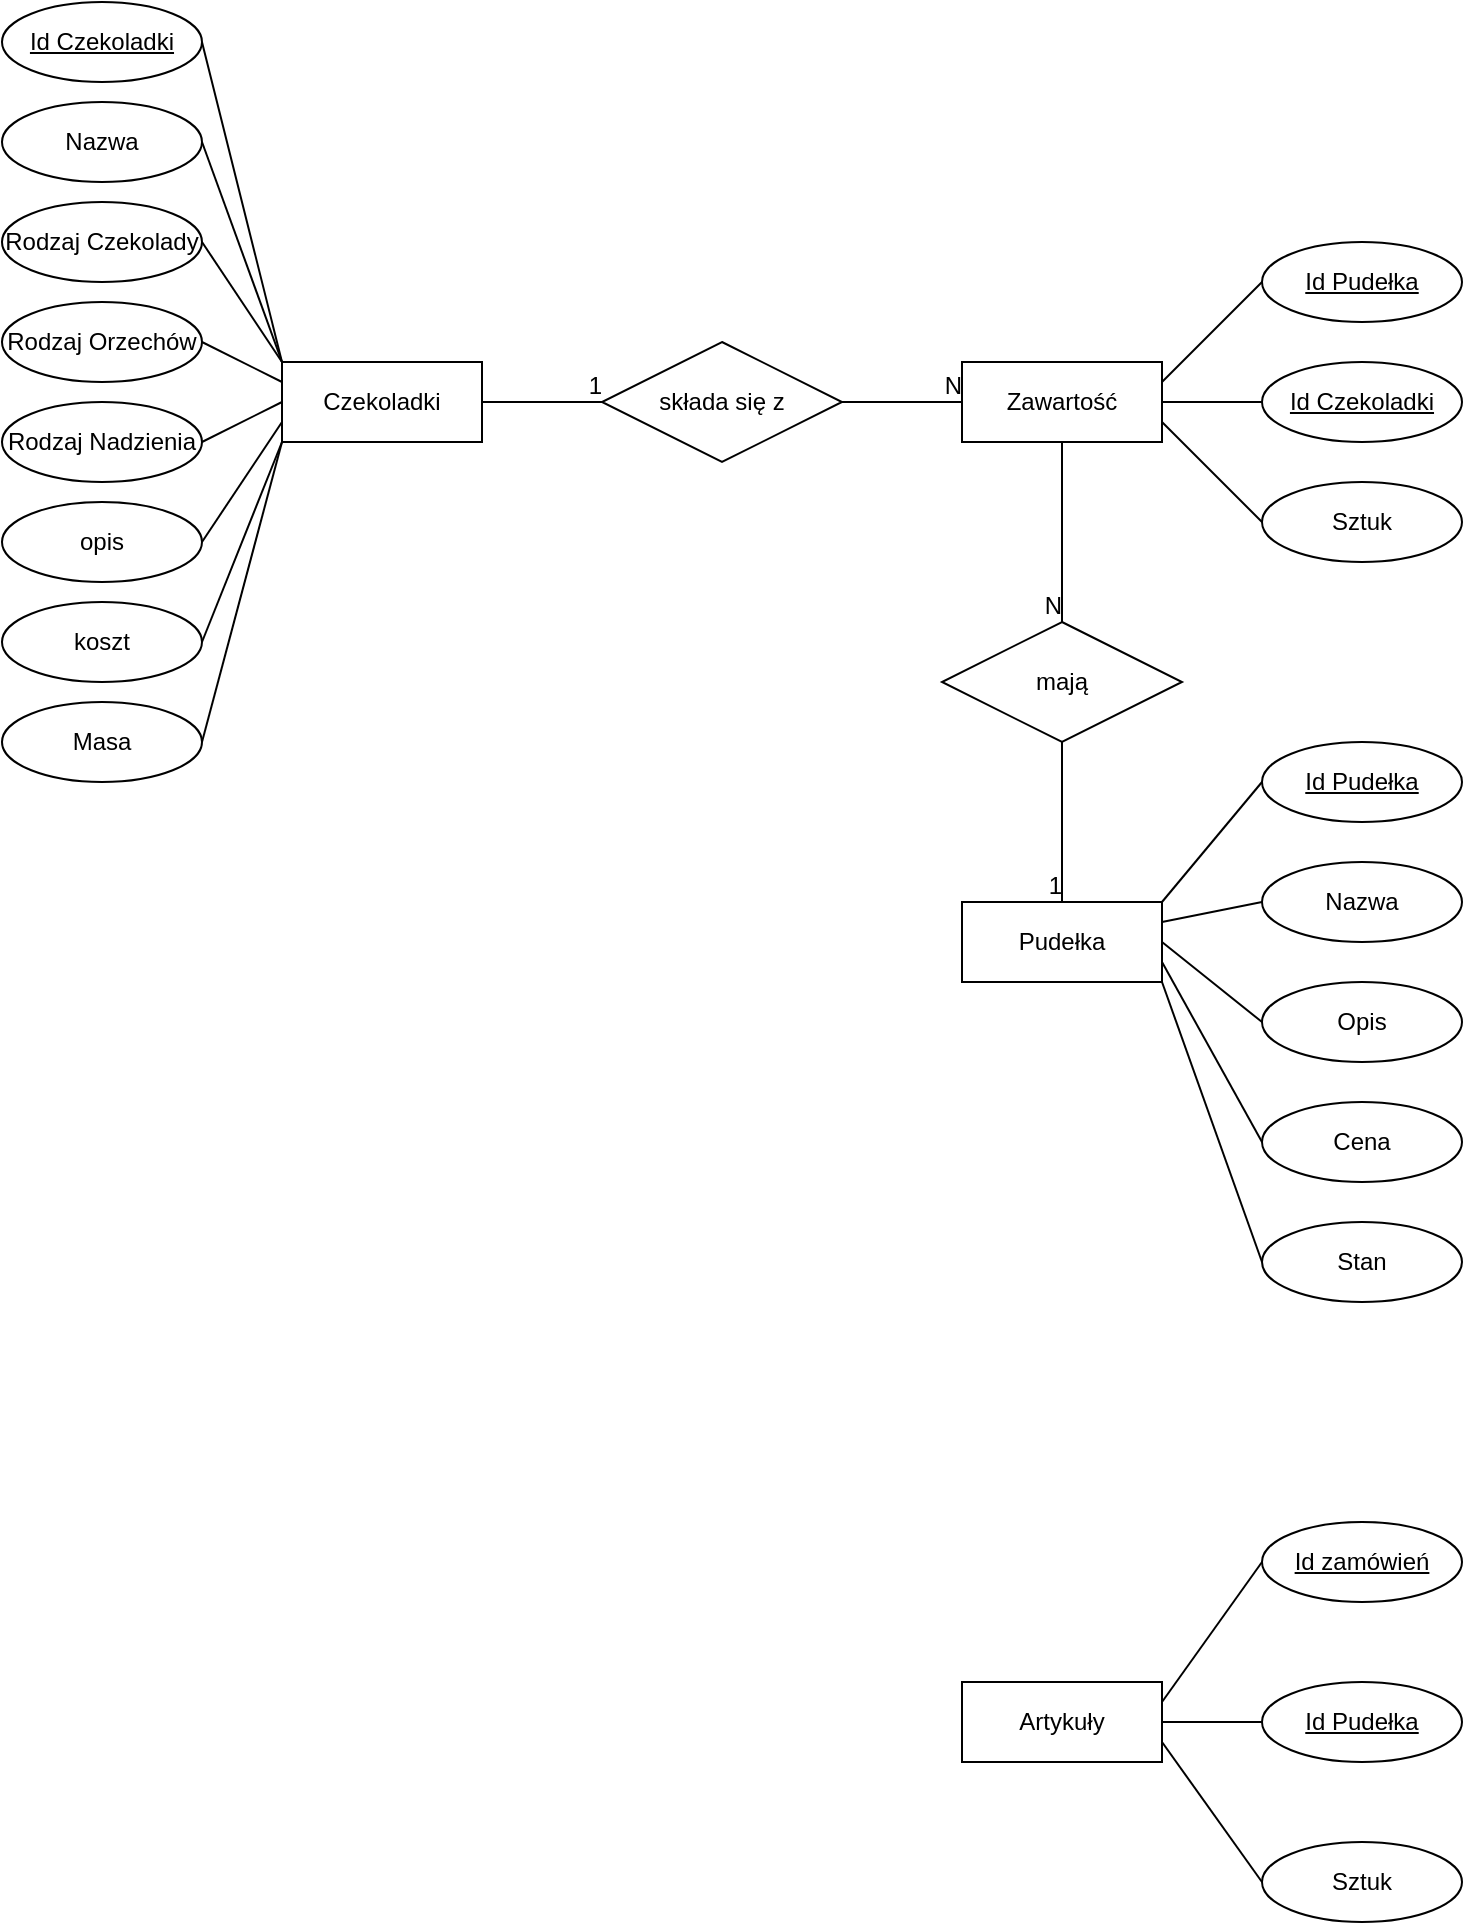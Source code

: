 <mxfile version="17.1.3" type="github">
  <diagram id="jeSzi_7MiTkpFdLR8jUt" name="Page-1">
    <mxGraphModel dx="1038" dy="571" grid="1" gridSize="10" guides="1" tooltips="1" connect="1" arrows="1" fold="1" page="1" pageScale="1" pageWidth="827" pageHeight="1169" math="0" shadow="0">
      <root>
        <mxCell id="0" />
        <mxCell id="1" parent="0" />
        <mxCell id="7sbzueY7cJxux6732NlM-1" value="Id Czekoladki" style="ellipse;whiteSpace=wrap;html=1;align=center;fontStyle=4;" parent="1" vertex="1">
          <mxGeometry x="20" y="40" width="100" height="40" as="geometry" />
        </mxCell>
        <mxCell id="7sbzueY7cJxux6732NlM-2" value="Nazwa" style="ellipse;whiteSpace=wrap;html=1;align=center;" parent="1" vertex="1">
          <mxGeometry x="20" y="90" width="100" height="40" as="geometry" />
        </mxCell>
        <mxCell id="7sbzueY7cJxux6732NlM-3" value="Rodzaj Czekolady" style="ellipse;whiteSpace=wrap;html=1;align=center;" parent="1" vertex="1">
          <mxGeometry x="20" y="140" width="100" height="40" as="geometry" />
        </mxCell>
        <mxCell id="7sbzueY7cJxux6732NlM-4" value="Rodzaj Orzechów" style="ellipse;whiteSpace=wrap;html=1;align=center;" parent="1" vertex="1">
          <mxGeometry x="20" y="190" width="100" height="40" as="geometry" />
        </mxCell>
        <mxCell id="7sbzueY7cJxux6732NlM-7" value="Rodzaj Nadzienia" style="ellipse;whiteSpace=wrap;html=1;align=center;" parent="1" vertex="1">
          <mxGeometry x="20" y="240" width="100" height="40" as="geometry" />
        </mxCell>
        <mxCell id="7sbzueY7cJxux6732NlM-8" value="opis" style="ellipse;whiteSpace=wrap;html=1;align=center;" parent="1" vertex="1">
          <mxGeometry x="20" y="290" width="100" height="40" as="geometry" />
        </mxCell>
        <mxCell id="7sbzueY7cJxux6732NlM-9" value="koszt" style="ellipse;whiteSpace=wrap;html=1;align=center;" parent="1" vertex="1">
          <mxGeometry x="20" y="340" width="100" height="40" as="geometry" />
        </mxCell>
        <mxCell id="7sbzueY7cJxux6732NlM-10" value="Masa" style="ellipse;whiteSpace=wrap;html=1;align=center;" parent="1" vertex="1">
          <mxGeometry x="20" y="390" width="100" height="40" as="geometry" />
        </mxCell>
        <mxCell id="7sbzueY7cJxux6732NlM-11" value="Czekoladki" style="whiteSpace=wrap;html=1;align=center;" parent="1" vertex="1">
          <mxGeometry x="160" y="220" width="100" height="40" as="geometry" />
        </mxCell>
        <mxCell id="7sbzueY7cJxux6732NlM-17" value="składa się z" style="shape=rhombus;perimeter=rhombusPerimeter;whiteSpace=wrap;html=1;align=center;" parent="1" vertex="1">
          <mxGeometry x="320" y="210" width="120" height="60" as="geometry" />
        </mxCell>
        <mxCell id="7sbzueY7cJxux6732NlM-18" value="Zawartość" style="whiteSpace=wrap;html=1;align=center;" parent="1" vertex="1">
          <mxGeometry x="500" y="220" width="100" height="40" as="geometry" />
        </mxCell>
        <mxCell id="7sbzueY7cJxux6732NlM-19" value="Id Pudełka" style="ellipse;whiteSpace=wrap;html=1;align=center;fontStyle=4;" parent="1" vertex="1">
          <mxGeometry x="650" y="160" width="100" height="40" as="geometry" />
        </mxCell>
        <mxCell id="7sbzueY7cJxux6732NlM-20" value="Id Czekoladki" style="ellipse;whiteSpace=wrap;html=1;align=center;fontStyle=4;" parent="1" vertex="1">
          <mxGeometry x="650" y="220" width="100" height="40" as="geometry" />
        </mxCell>
        <mxCell id="7sbzueY7cJxux6732NlM-21" value="" style="endArrow=none;html=1;rounded=0;exitX=1;exitY=0.5;exitDx=0;exitDy=0;entryX=0;entryY=0.5;entryDx=0;entryDy=0;" parent="1" source="7sbzueY7cJxux6732NlM-11" target="7sbzueY7cJxux6732NlM-17" edge="1">
          <mxGeometry relative="1" as="geometry">
            <mxPoint x="254" y="280" as="sourcePoint" />
            <mxPoint x="414" y="280" as="targetPoint" />
          </mxGeometry>
        </mxCell>
        <mxCell id="7sbzueY7cJxux6732NlM-22" value="1" style="resizable=0;html=1;align=right;verticalAlign=bottom;" parent="7sbzueY7cJxux6732NlM-21" connectable="0" vertex="1">
          <mxGeometry x="1" relative="1" as="geometry" />
        </mxCell>
        <mxCell id="7sbzueY7cJxux6732NlM-23" value="" style="endArrow=none;html=1;rounded=0;exitX=1;exitY=0.5;exitDx=0;exitDy=0;entryX=0;entryY=0;entryDx=0;entryDy=0;" parent="1" source="7sbzueY7cJxux6732NlM-1" target="7sbzueY7cJxux6732NlM-11" edge="1">
          <mxGeometry relative="1" as="geometry">
            <mxPoint x="130" y="189" as="sourcePoint" />
            <mxPoint x="270" y="189" as="targetPoint" />
          </mxGeometry>
        </mxCell>
        <mxCell id="7sbzueY7cJxux6732NlM-24" value="" style="endArrow=none;html=1;rounded=0;exitX=1;exitY=0.5;exitDx=0;exitDy=0;entryX=0;entryY=0;entryDx=0;entryDy=0;" parent="1" source="7sbzueY7cJxux6732NlM-2" target="7sbzueY7cJxux6732NlM-11" edge="1">
          <mxGeometry relative="1" as="geometry">
            <mxPoint x="130" y="200" as="sourcePoint" />
            <mxPoint x="290" y="200" as="targetPoint" />
          </mxGeometry>
        </mxCell>
        <mxCell id="7sbzueY7cJxux6732NlM-25" value="" style="endArrow=none;html=1;rounded=0;exitX=1;exitY=0.5;exitDx=0;exitDy=0;entryX=0;entryY=0;entryDx=0;entryDy=0;" parent="1" source="7sbzueY7cJxux6732NlM-3" target="7sbzueY7cJxux6732NlM-11" edge="1">
          <mxGeometry relative="1" as="geometry">
            <mxPoint x="120" y="290" as="sourcePoint" />
            <mxPoint x="280" y="290" as="targetPoint" />
          </mxGeometry>
        </mxCell>
        <mxCell id="7sbzueY7cJxux6732NlM-26" value="" style="endArrow=none;html=1;rounded=0;exitX=1;exitY=0.5;exitDx=0;exitDy=0;entryX=0;entryY=0.25;entryDx=0;entryDy=0;" parent="1" source="7sbzueY7cJxux6732NlM-4" target="7sbzueY7cJxux6732NlM-11" edge="1">
          <mxGeometry relative="1" as="geometry">
            <mxPoint x="150" y="309" as="sourcePoint" />
            <mxPoint x="310" y="309" as="targetPoint" />
          </mxGeometry>
        </mxCell>
        <mxCell id="7sbzueY7cJxux6732NlM-27" value="" style="endArrow=none;html=1;rounded=0;exitX=1;exitY=0.5;exitDx=0;exitDy=0;entryX=0;entryY=0.5;entryDx=0;entryDy=0;" parent="1" source="7sbzueY7cJxux6732NlM-7" target="7sbzueY7cJxux6732NlM-11" edge="1">
          <mxGeometry relative="1" as="geometry">
            <mxPoint x="190" y="320" as="sourcePoint" />
            <mxPoint x="350" y="320" as="targetPoint" />
          </mxGeometry>
        </mxCell>
        <mxCell id="7sbzueY7cJxux6732NlM-28" value="" style="endArrow=none;html=1;rounded=0;exitX=1;exitY=0.5;exitDx=0;exitDy=0;entryX=0;entryY=0.75;entryDx=0;entryDy=0;" parent="1" source="7sbzueY7cJxux6732NlM-8" target="7sbzueY7cJxux6732NlM-11" edge="1">
          <mxGeometry relative="1" as="geometry">
            <mxPoint x="140" y="320" as="sourcePoint" />
            <mxPoint x="300" y="320" as="targetPoint" />
          </mxGeometry>
        </mxCell>
        <mxCell id="7sbzueY7cJxux6732NlM-29" value="" style="endArrow=none;html=1;rounded=0;exitX=1;exitY=0.5;exitDx=0;exitDy=0;entryX=0;entryY=1;entryDx=0;entryDy=0;" parent="1" source="7sbzueY7cJxux6732NlM-9" target="7sbzueY7cJxux6732NlM-11" edge="1">
          <mxGeometry relative="1" as="geometry">
            <mxPoint x="180" y="350" as="sourcePoint" />
            <mxPoint x="340" y="350" as="targetPoint" />
          </mxGeometry>
        </mxCell>
        <mxCell id="7sbzueY7cJxux6732NlM-31" value="" style="endArrow=none;html=1;rounded=0;exitX=1;exitY=0.5;exitDx=0;exitDy=0;entryX=0;entryY=1;entryDx=0;entryDy=0;" parent="1" source="7sbzueY7cJxux6732NlM-10" target="7sbzueY7cJxux6732NlM-11" edge="1">
          <mxGeometry relative="1" as="geometry">
            <mxPoint x="140" y="380" as="sourcePoint" />
            <mxPoint x="300" y="380" as="targetPoint" />
          </mxGeometry>
        </mxCell>
        <mxCell id="7sbzueY7cJxux6732NlM-33" value="" style="endArrow=none;html=1;rounded=0;exitX=1;exitY=0.5;exitDx=0;exitDy=0;entryX=0;entryY=0.5;entryDx=0;entryDy=0;" parent="1" source="7sbzueY7cJxux6732NlM-17" target="7sbzueY7cJxux6732NlM-18" edge="1">
          <mxGeometry relative="1" as="geometry">
            <mxPoint x="370" y="330" as="sourcePoint" />
            <mxPoint x="530" y="330" as="targetPoint" />
          </mxGeometry>
        </mxCell>
        <mxCell id="7sbzueY7cJxux6732NlM-34" value="N" style="resizable=0;html=1;align=right;verticalAlign=bottom;" parent="7sbzueY7cJxux6732NlM-33" connectable="0" vertex="1">
          <mxGeometry x="1" relative="1" as="geometry" />
        </mxCell>
        <mxCell id="7sbzueY7cJxux6732NlM-36" value="Sztuk" style="ellipse;whiteSpace=wrap;html=1;align=center;" parent="1" vertex="1">
          <mxGeometry x="650" y="280" width="100" height="40" as="geometry" />
        </mxCell>
        <mxCell id="7sbzueY7cJxux6732NlM-37" value="" style="endArrow=none;html=1;rounded=0;exitX=1;exitY=0.75;exitDx=0;exitDy=0;entryX=0;entryY=0.5;entryDx=0;entryDy=0;" parent="1" source="7sbzueY7cJxux6732NlM-18" target="7sbzueY7cJxux6732NlM-36" edge="1">
          <mxGeometry relative="1" as="geometry">
            <mxPoint x="370" y="330" as="sourcePoint" />
            <mxPoint x="530" y="330" as="targetPoint" />
          </mxGeometry>
        </mxCell>
        <mxCell id="7sbzueY7cJxux6732NlM-38" value="" style="endArrow=none;html=1;rounded=0;exitX=1;exitY=0.5;exitDx=0;exitDy=0;entryX=0;entryY=0.5;entryDx=0;entryDy=0;" parent="1" source="7sbzueY7cJxux6732NlM-18" target="7sbzueY7cJxux6732NlM-20" edge="1">
          <mxGeometry relative="1" as="geometry">
            <mxPoint x="370" y="330" as="sourcePoint" />
            <mxPoint x="530" y="330" as="targetPoint" />
          </mxGeometry>
        </mxCell>
        <mxCell id="7sbzueY7cJxux6732NlM-39" value="" style="endArrow=none;html=1;rounded=0;exitX=1;exitY=0.25;exitDx=0;exitDy=0;entryX=0;entryY=0.5;entryDx=0;entryDy=0;" parent="1" source="7sbzueY7cJxux6732NlM-18" target="7sbzueY7cJxux6732NlM-19" edge="1">
          <mxGeometry relative="1" as="geometry">
            <mxPoint x="370" y="330" as="sourcePoint" />
            <mxPoint x="530" y="330" as="targetPoint" />
          </mxGeometry>
        </mxCell>
        <mxCell id="sxIRRhfUKeptGHgbCiss-1" value="Pudełka" style="whiteSpace=wrap;html=1;align=center;" vertex="1" parent="1">
          <mxGeometry x="500" y="490" width="100" height="40" as="geometry" />
        </mxCell>
        <mxCell id="sxIRRhfUKeptGHgbCiss-2" value="Id Pudełka" style="ellipse;whiteSpace=wrap;html=1;align=center;fontStyle=4;" vertex="1" parent="1">
          <mxGeometry x="650" y="410" width="100" height="40" as="geometry" />
        </mxCell>
        <mxCell id="sxIRRhfUKeptGHgbCiss-3" value="Nazwa" style="ellipse;whiteSpace=wrap;html=1;align=center;" vertex="1" parent="1">
          <mxGeometry x="650" y="470" width="100" height="40" as="geometry" />
        </mxCell>
        <mxCell id="sxIRRhfUKeptGHgbCiss-4" value="Opis" style="ellipse;whiteSpace=wrap;html=1;align=center;" vertex="1" parent="1">
          <mxGeometry x="650" y="530" width="100" height="40" as="geometry" />
        </mxCell>
        <mxCell id="sxIRRhfUKeptGHgbCiss-5" value="Cena" style="ellipse;whiteSpace=wrap;html=1;align=center;" vertex="1" parent="1">
          <mxGeometry x="650" y="590" width="100" height="40" as="geometry" />
        </mxCell>
        <mxCell id="sxIRRhfUKeptGHgbCiss-6" value="Stan" style="ellipse;whiteSpace=wrap;html=1;align=center;" vertex="1" parent="1">
          <mxGeometry x="650" y="650" width="100" height="40" as="geometry" />
        </mxCell>
        <mxCell id="sxIRRhfUKeptGHgbCiss-7" value="mają" style="shape=rhombus;perimeter=rhombusPerimeter;whiteSpace=wrap;html=1;align=center;" vertex="1" parent="1">
          <mxGeometry x="490" y="350" width="120" height="60" as="geometry" />
        </mxCell>
        <mxCell id="sxIRRhfUKeptGHgbCiss-8" value="" style="endArrow=none;html=1;rounded=0;entryX=0;entryY=0.5;entryDx=0;entryDy=0;exitX=1;exitY=0;exitDx=0;exitDy=0;" edge="1" parent="1" source="sxIRRhfUKeptGHgbCiss-1" target="sxIRRhfUKeptGHgbCiss-2">
          <mxGeometry relative="1" as="geometry">
            <mxPoint x="330" y="470" as="sourcePoint" />
            <mxPoint x="490" y="470" as="targetPoint" />
          </mxGeometry>
        </mxCell>
        <mxCell id="sxIRRhfUKeptGHgbCiss-9" value="" style="endArrow=none;html=1;rounded=0;entryX=0;entryY=0.5;entryDx=0;entryDy=0;exitX=1;exitY=0.25;exitDx=0;exitDy=0;" edge="1" parent="1" source="sxIRRhfUKeptGHgbCiss-1" target="sxIRRhfUKeptGHgbCiss-3">
          <mxGeometry relative="1" as="geometry">
            <mxPoint x="330" y="470" as="sourcePoint" />
            <mxPoint x="490" y="470" as="targetPoint" />
          </mxGeometry>
        </mxCell>
        <mxCell id="sxIRRhfUKeptGHgbCiss-10" value="" style="endArrow=none;html=1;rounded=0;entryX=0;entryY=0.5;entryDx=0;entryDy=0;exitX=1;exitY=0.5;exitDx=0;exitDy=0;" edge="1" parent="1" source="sxIRRhfUKeptGHgbCiss-1" target="sxIRRhfUKeptGHgbCiss-4">
          <mxGeometry relative="1" as="geometry">
            <mxPoint x="330" y="470" as="sourcePoint" />
            <mxPoint x="490" y="470" as="targetPoint" />
          </mxGeometry>
        </mxCell>
        <mxCell id="sxIRRhfUKeptGHgbCiss-11" value="" style="endArrow=none;html=1;rounded=0;entryX=0;entryY=0.5;entryDx=0;entryDy=0;exitX=1;exitY=0.75;exitDx=0;exitDy=0;" edge="1" parent="1" source="sxIRRhfUKeptGHgbCiss-1" target="sxIRRhfUKeptGHgbCiss-5">
          <mxGeometry relative="1" as="geometry">
            <mxPoint x="330" y="470" as="sourcePoint" />
            <mxPoint x="490" y="470" as="targetPoint" />
          </mxGeometry>
        </mxCell>
        <mxCell id="sxIRRhfUKeptGHgbCiss-12" value="" style="endArrow=none;html=1;rounded=0;entryX=0;entryY=0.5;entryDx=0;entryDy=0;exitX=1;exitY=1;exitDx=0;exitDy=0;" edge="1" parent="1" source="sxIRRhfUKeptGHgbCiss-1" target="sxIRRhfUKeptGHgbCiss-6">
          <mxGeometry relative="1" as="geometry">
            <mxPoint x="330" y="470" as="sourcePoint" />
            <mxPoint x="490" y="470" as="targetPoint" />
          </mxGeometry>
        </mxCell>
        <mxCell id="sxIRRhfUKeptGHgbCiss-13" value="" style="endArrow=none;html=1;rounded=0;entryX=0.5;entryY=0;entryDx=0;entryDy=0;exitX=0.5;exitY=1;exitDx=0;exitDy=0;" edge="1" parent="1" source="7sbzueY7cJxux6732NlM-18" target="sxIRRhfUKeptGHgbCiss-7">
          <mxGeometry relative="1" as="geometry">
            <mxPoint x="330" y="470" as="sourcePoint" />
            <mxPoint x="490" y="470" as="targetPoint" />
          </mxGeometry>
        </mxCell>
        <mxCell id="sxIRRhfUKeptGHgbCiss-14" value="N" style="resizable=0;html=1;align=right;verticalAlign=bottom;" connectable="0" vertex="1" parent="sxIRRhfUKeptGHgbCiss-13">
          <mxGeometry x="1" relative="1" as="geometry" />
        </mxCell>
        <mxCell id="sxIRRhfUKeptGHgbCiss-15" value="" style="endArrow=none;html=1;rounded=0;entryX=0.5;entryY=0;entryDx=0;entryDy=0;exitX=0.5;exitY=1;exitDx=0;exitDy=0;" edge="1" parent="1" source="sxIRRhfUKeptGHgbCiss-7" target="sxIRRhfUKeptGHgbCiss-1">
          <mxGeometry relative="1" as="geometry">
            <mxPoint x="330" y="470" as="sourcePoint" />
            <mxPoint x="490" y="470" as="targetPoint" />
          </mxGeometry>
        </mxCell>
        <mxCell id="sxIRRhfUKeptGHgbCiss-16" value="1" style="resizable=0;html=1;align=right;verticalAlign=bottom;" connectable="0" vertex="1" parent="sxIRRhfUKeptGHgbCiss-15">
          <mxGeometry x="1" relative="1" as="geometry" />
        </mxCell>
        <mxCell id="sxIRRhfUKeptGHgbCiss-18" value="Artykuły" style="whiteSpace=wrap;html=1;align=center;" vertex="1" parent="1">
          <mxGeometry x="500" y="880" width="100" height="40" as="geometry" />
        </mxCell>
        <mxCell id="sxIRRhfUKeptGHgbCiss-19" value="Id zamówień" style="ellipse;whiteSpace=wrap;html=1;align=center;fontStyle=4;" vertex="1" parent="1">
          <mxGeometry x="650" y="800" width="100" height="40" as="geometry" />
        </mxCell>
        <mxCell id="sxIRRhfUKeptGHgbCiss-20" value="Id Pudełka" style="ellipse;whiteSpace=wrap;html=1;align=center;fontStyle=4;" vertex="1" parent="1">
          <mxGeometry x="650" y="880" width="100" height="40" as="geometry" />
        </mxCell>
        <mxCell id="sxIRRhfUKeptGHgbCiss-22" value="Sztuk" style="ellipse;whiteSpace=wrap;html=1;align=center;" vertex="1" parent="1">
          <mxGeometry x="650" y="960" width="100" height="40" as="geometry" />
        </mxCell>
        <mxCell id="sxIRRhfUKeptGHgbCiss-23" value="" style="endArrow=none;html=1;rounded=0;exitX=1;exitY=0.25;exitDx=0;exitDy=0;entryX=0;entryY=0.5;entryDx=0;entryDy=0;" edge="1" parent="1" source="sxIRRhfUKeptGHgbCiss-18" target="sxIRRhfUKeptGHgbCiss-19">
          <mxGeometry relative="1" as="geometry">
            <mxPoint x="330" y="760" as="sourcePoint" />
            <mxPoint x="490" y="760" as="targetPoint" />
          </mxGeometry>
        </mxCell>
        <mxCell id="sxIRRhfUKeptGHgbCiss-24" value="" style="endArrow=none;html=1;rounded=0;entryX=0;entryY=0.5;entryDx=0;entryDy=0;exitX=1;exitY=0.5;exitDx=0;exitDy=0;" edge="1" parent="1" source="sxIRRhfUKeptGHgbCiss-18" target="sxIRRhfUKeptGHgbCiss-20">
          <mxGeometry relative="1" as="geometry">
            <mxPoint x="330" y="760" as="sourcePoint" />
            <mxPoint x="490" y="760" as="targetPoint" />
          </mxGeometry>
        </mxCell>
        <mxCell id="sxIRRhfUKeptGHgbCiss-25" value="" style="endArrow=none;html=1;rounded=0;entryX=0;entryY=0.5;entryDx=0;entryDy=0;exitX=1;exitY=0.75;exitDx=0;exitDy=0;" edge="1" parent="1" source="sxIRRhfUKeptGHgbCiss-18" target="sxIRRhfUKeptGHgbCiss-22">
          <mxGeometry relative="1" as="geometry">
            <mxPoint x="330" y="760" as="sourcePoint" />
            <mxPoint x="490" y="760" as="targetPoint" />
          </mxGeometry>
        </mxCell>
      </root>
    </mxGraphModel>
  </diagram>
</mxfile>
